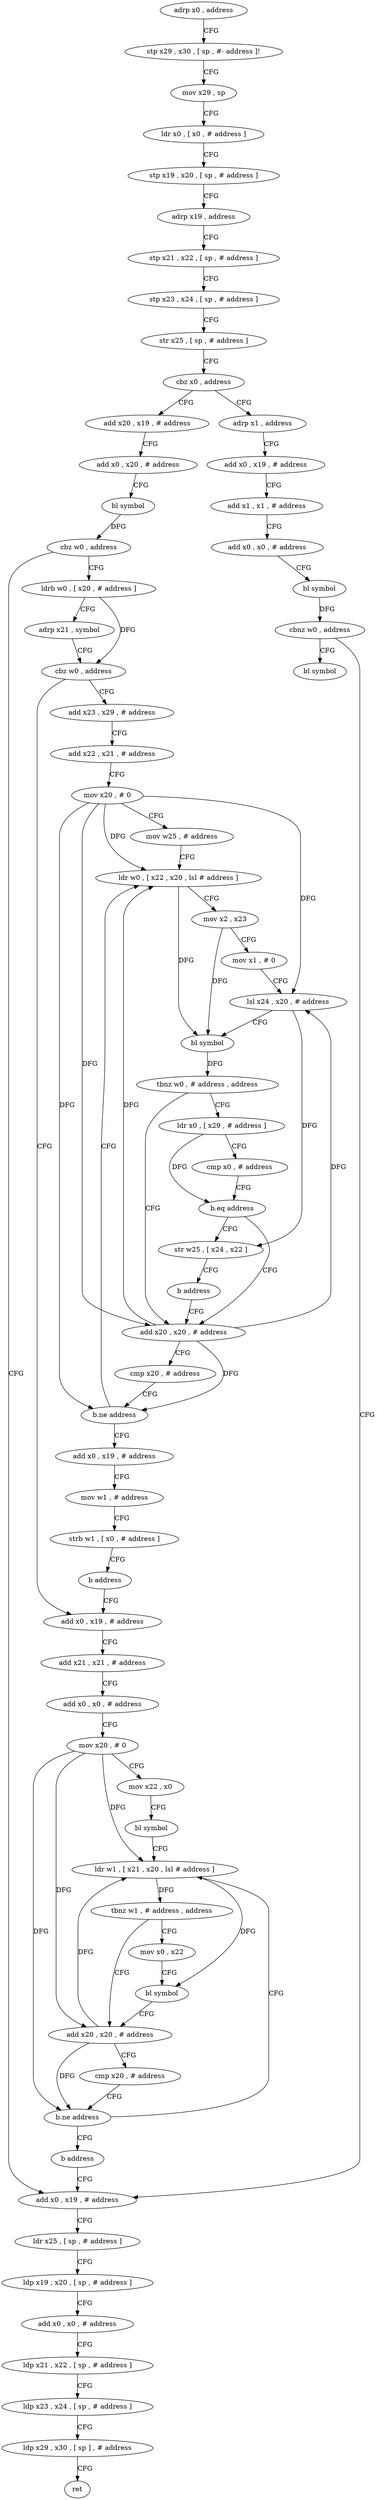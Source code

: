 digraph "func" {
"175528" [label = "adrp x0 , address" ]
"175532" [label = "stp x29 , x30 , [ sp , #- address ]!" ]
"175536" [label = "mov x29 , sp" ]
"175540" [label = "ldr x0 , [ x0 , # address ]" ]
"175544" [label = "stp x19 , x20 , [ sp , # address ]" ]
"175548" [label = "adrp x19 , address" ]
"175552" [label = "stp x21 , x22 , [ sp , # address ]" ]
"175556" [label = "stp x23 , x24 , [ sp , # address ]" ]
"175560" [label = "str x25 , [ sp , # address ]" ]
"175564" [label = "cbz x0 , address" ]
"175624" [label = "add x20 , x19 , # address" ]
"175568" [label = "adrp x1 , address" ]
"175628" [label = "add x0 , x20 , # address" ]
"175632" [label = "bl symbol" ]
"175636" [label = "cbz w0 , address" ]
"175592" [label = "add x0 , x19 , # address" ]
"175640" [label = "ldrb w0 , [ x20 , # address ]" ]
"175572" [label = "add x0 , x19 , # address" ]
"175576" [label = "add x1 , x1 , # address" ]
"175580" [label = "add x0 , x0 , # address" ]
"175584" [label = "bl symbol" ]
"175588" [label = "cbnz w0 , address" ]
"175800" [label = "bl symbol" ]
"175596" [label = "ldr x25 , [ sp , # address ]" ]
"175600" [label = "ldp x19 , x20 , [ sp , # address ]" ]
"175604" [label = "add x0 , x0 , # address" ]
"175608" [label = "ldp x21 , x22 , [ sp , # address ]" ]
"175612" [label = "ldp x23 , x24 , [ sp , # address ]" ]
"175616" [label = "ldp x29 , x30 , [ sp ] , # address" ]
"175620" [label = "ret" ]
"175644" [label = "adrp x21 , symbol" ]
"175648" [label = "cbz w0 , address" ]
"175712" [label = "add x23 , x29 , # address" ]
"175652" [label = "add x0 , x19 , # address" ]
"175716" [label = "add x22 , x21 , # address" ]
"175720" [label = "mov x20 , # 0" ]
"175724" [label = "mov w25 , # address" ]
"175728" [label = "ldr w0 , [ x22 , x20 , lsl # address ]" ]
"175656" [label = "add x21 , x21 , # address" ]
"175660" [label = "add x0 , x0 , # address" ]
"175664" [label = "mov x20 , # 0" ]
"175668" [label = "mov x22 , x0" ]
"175672" [label = "bl symbol" ]
"175676" [label = "ldr w1 , [ x21 , x20 , lsl # address ]" ]
"175764" [label = "add x20 , x20 , # address" ]
"175768" [label = "cmp x20 , # address" ]
"175772" [label = "b.ne address" ]
"175776" [label = "add x0 , x19 , # address" ]
"175752" [label = "ldr x0 , [ x29 , # address ]" ]
"175756" [label = "cmp x0 , # address" ]
"175760" [label = "b.eq address" ]
"175792" [label = "str w25 , [ x24 , x22 ]" ]
"175692" [label = "add x20 , x20 , # address" ]
"175696" [label = "cmp x20 , # address" ]
"175700" [label = "b.ne address" ]
"175704" [label = "b address" ]
"175684" [label = "mov x0 , x22" ]
"175688" [label = "bl symbol" ]
"175732" [label = "mov x2 , x23" ]
"175736" [label = "mov x1 , # 0" ]
"175740" [label = "lsl x24 , x20 , # address" ]
"175744" [label = "bl symbol" ]
"175748" [label = "tbnz w0 , # address , address" ]
"175780" [label = "mov w1 , # address" ]
"175784" [label = "strb w1 , [ x0 , # address ]" ]
"175788" [label = "b address" ]
"175796" [label = "b address" ]
"175680" [label = "tbnz w1 , # address , address" ]
"175528" -> "175532" [ label = "CFG" ]
"175532" -> "175536" [ label = "CFG" ]
"175536" -> "175540" [ label = "CFG" ]
"175540" -> "175544" [ label = "CFG" ]
"175544" -> "175548" [ label = "CFG" ]
"175548" -> "175552" [ label = "CFG" ]
"175552" -> "175556" [ label = "CFG" ]
"175556" -> "175560" [ label = "CFG" ]
"175560" -> "175564" [ label = "CFG" ]
"175564" -> "175624" [ label = "CFG" ]
"175564" -> "175568" [ label = "CFG" ]
"175624" -> "175628" [ label = "CFG" ]
"175568" -> "175572" [ label = "CFG" ]
"175628" -> "175632" [ label = "CFG" ]
"175632" -> "175636" [ label = "DFG" ]
"175636" -> "175592" [ label = "CFG" ]
"175636" -> "175640" [ label = "CFG" ]
"175592" -> "175596" [ label = "CFG" ]
"175640" -> "175644" [ label = "CFG" ]
"175640" -> "175648" [ label = "DFG" ]
"175572" -> "175576" [ label = "CFG" ]
"175576" -> "175580" [ label = "CFG" ]
"175580" -> "175584" [ label = "CFG" ]
"175584" -> "175588" [ label = "DFG" ]
"175588" -> "175800" [ label = "CFG" ]
"175588" -> "175592" [ label = "CFG" ]
"175596" -> "175600" [ label = "CFG" ]
"175600" -> "175604" [ label = "CFG" ]
"175604" -> "175608" [ label = "CFG" ]
"175608" -> "175612" [ label = "CFG" ]
"175612" -> "175616" [ label = "CFG" ]
"175616" -> "175620" [ label = "CFG" ]
"175644" -> "175648" [ label = "CFG" ]
"175648" -> "175712" [ label = "CFG" ]
"175648" -> "175652" [ label = "CFG" ]
"175712" -> "175716" [ label = "CFG" ]
"175652" -> "175656" [ label = "CFG" ]
"175716" -> "175720" [ label = "CFG" ]
"175720" -> "175724" [ label = "CFG" ]
"175720" -> "175728" [ label = "DFG" ]
"175720" -> "175740" [ label = "DFG" ]
"175720" -> "175764" [ label = "DFG" ]
"175720" -> "175772" [ label = "DFG" ]
"175724" -> "175728" [ label = "CFG" ]
"175728" -> "175732" [ label = "CFG" ]
"175728" -> "175744" [ label = "DFG" ]
"175656" -> "175660" [ label = "CFG" ]
"175660" -> "175664" [ label = "CFG" ]
"175664" -> "175668" [ label = "CFG" ]
"175664" -> "175676" [ label = "DFG" ]
"175664" -> "175692" [ label = "DFG" ]
"175664" -> "175700" [ label = "DFG" ]
"175668" -> "175672" [ label = "CFG" ]
"175672" -> "175676" [ label = "CFG" ]
"175676" -> "175680" [ label = "DFG" ]
"175676" -> "175688" [ label = "DFG" ]
"175764" -> "175768" [ label = "CFG" ]
"175764" -> "175728" [ label = "DFG" ]
"175764" -> "175740" [ label = "DFG" ]
"175764" -> "175772" [ label = "DFG" ]
"175768" -> "175772" [ label = "CFG" ]
"175772" -> "175728" [ label = "CFG" ]
"175772" -> "175776" [ label = "CFG" ]
"175776" -> "175780" [ label = "CFG" ]
"175752" -> "175756" [ label = "CFG" ]
"175752" -> "175760" [ label = "DFG" ]
"175756" -> "175760" [ label = "CFG" ]
"175760" -> "175792" [ label = "CFG" ]
"175760" -> "175764" [ label = "CFG" ]
"175792" -> "175796" [ label = "CFG" ]
"175692" -> "175696" [ label = "CFG" ]
"175692" -> "175676" [ label = "DFG" ]
"175692" -> "175700" [ label = "DFG" ]
"175696" -> "175700" [ label = "CFG" ]
"175700" -> "175676" [ label = "CFG" ]
"175700" -> "175704" [ label = "CFG" ]
"175704" -> "175592" [ label = "CFG" ]
"175684" -> "175688" [ label = "CFG" ]
"175688" -> "175692" [ label = "CFG" ]
"175732" -> "175736" [ label = "CFG" ]
"175732" -> "175744" [ label = "DFG" ]
"175736" -> "175740" [ label = "CFG" ]
"175740" -> "175744" [ label = "CFG" ]
"175740" -> "175792" [ label = "DFG" ]
"175744" -> "175748" [ label = "DFG" ]
"175748" -> "175764" [ label = "CFG" ]
"175748" -> "175752" [ label = "CFG" ]
"175780" -> "175784" [ label = "CFG" ]
"175784" -> "175788" [ label = "CFG" ]
"175788" -> "175652" [ label = "CFG" ]
"175796" -> "175764" [ label = "CFG" ]
"175680" -> "175692" [ label = "CFG" ]
"175680" -> "175684" [ label = "CFG" ]
}
